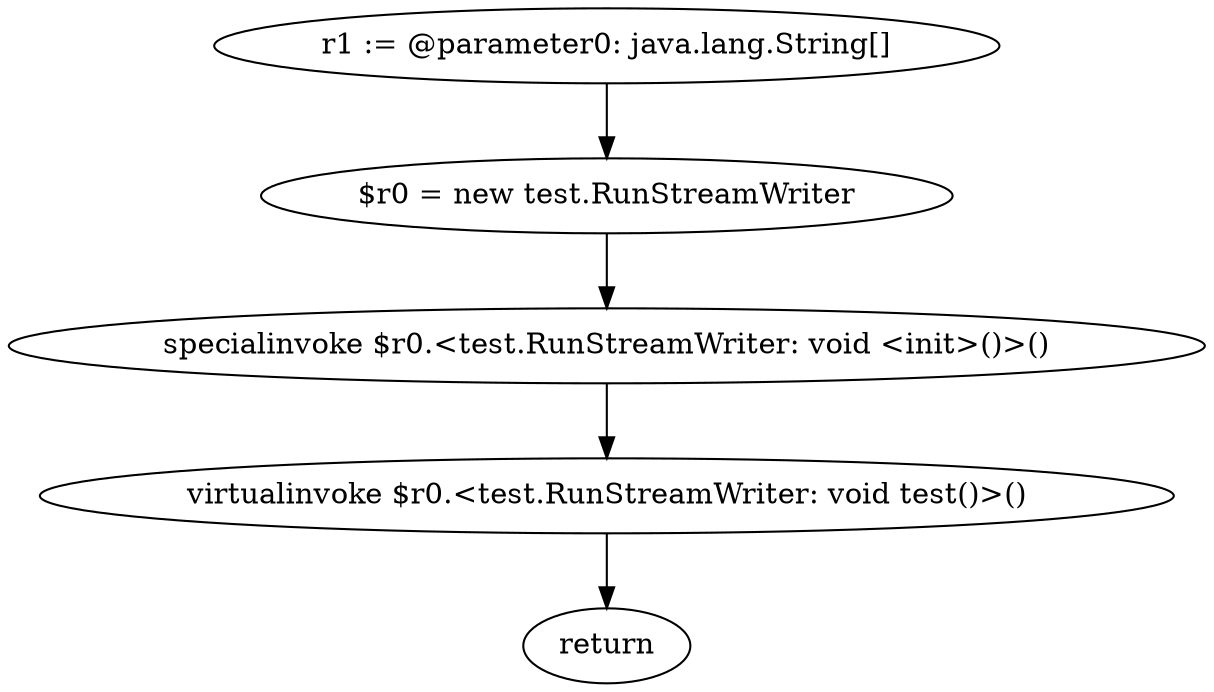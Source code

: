 digraph "unitGraph" {
    "r1 := @parameter0: java.lang.String[]"
    "$r0 = new test.RunStreamWriter"
    "specialinvoke $r0.<test.RunStreamWriter: void <init>()>()"
    "virtualinvoke $r0.<test.RunStreamWriter: void test()>()"
    "return"
    "r1 := @parameter0: java.lang.String[]"->"$r0 = new test.RunStreamWriter";
    "$r0 = new test.RunStreamWriter"->"specialinvoke $r0.<test.RunStreamWriter: void <init>()>()";
    "specialinvoke $r0.<test.RunStreamWriter: void <init>()>()"->"virtualinvoke $r0.<test.RunStreamWriter: void test()>()";
    "virtualinvoke $r0.<test.RunStreamWriter: void test()>()"->"return";
}
